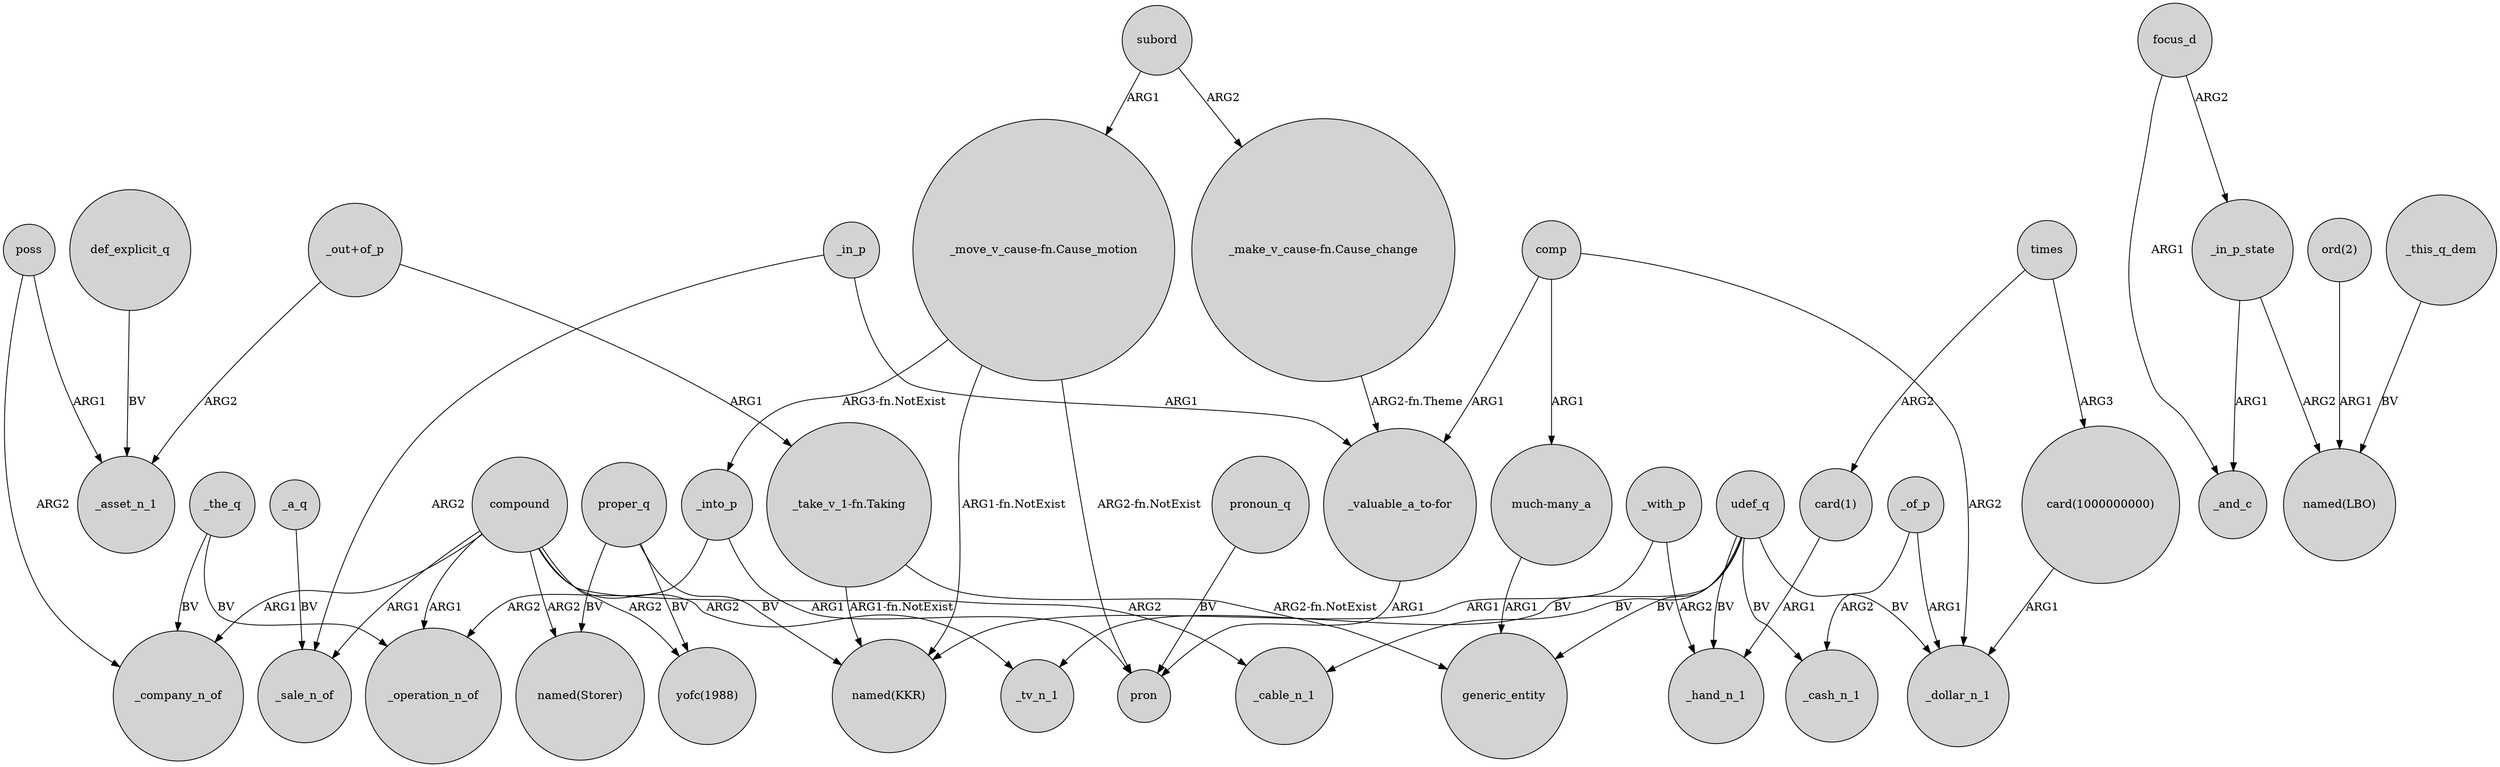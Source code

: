 digraph {
	node [shape=circle style=filled]
	_a_q -> _sale_n_of [label=BV]
	compound -> _operation_n_of [label=ARG1]
	def_explicit_q -> _asset_n_1 [label=BV]
	_in_p_state -> _and_c [label=ARG1]
	_this_q_dem -> "named(LBO)" [label=BV]
	_with_p -> _hand_n_1 [label=ARG2]
	udef_q -> generic_entity [label=BV]
	"_out+of_p" -> _asset_n_1 [label=ARG2]
	_the_q -> _operation_n_of [label=BV]
	"much-many_a" -> generic_entity [label=ARG1]
	_of_p -> _cash_n_1 [label=ARG2]
	udef_q -> _cash_n_1 [label=BV]
	compound -> _tv_n_1 [label=ARG2]
	_of_p -> _dollar_n_1 [label=ARG1]
	udef_q -> _tv_n_1 [label=BV]
	comp -> "_valuable_a_to-for" [label=ARG1]
	focus_d -> _in_p_state [label=ARG2]
	"_out+of_p" -> "_take_v_1-fn.Taking" [label=ARG1]
	proper_q -> "named(KKR)" [label=BV]
	"_take_v_1-fn.Taking" -> generic_entity [label="ARG2-fn.NotExist"]
	_in_p -> _sale_n_of [label=ARG2]
	subord -> "_move_v_cause-fn.Cause_motion" [label=ARG1]
	_in_p -> "_valuable_a_to-for" [label=ARG1]
	_the_q -> _company_n_of [label=BV]
	times -> "card(1000000000)" [label=ARG3]
	"_take_v_1-fn.Taking" -> "named(KKR)" [label="ARG1-fn.NotExist"]
	compound -> _company_n_of [label=ARG1]
	pronoun_q -> pron [label=BV]
	"_make_v_cause-fn.Cause_change" -> "_valuable_a_to-for" [label="ARG2-fn.Theme"]
	comp -> "much-many_a" [label=ARG1]
	"ord(2)" -> "named(LBO)" [label=ARG1]
	_with_p -> "named(KKR)" [label=ARG1]
	udef_q -> _hand_n_1 [label=BV]
	times -> "card(1)" [label=ARG2]
	proper_q -> "named(Storer)" [label=BV]
	proper_q -> "yofc(1988)" [label=BV]
	compound -> _cable_n_1 [label=ARG2]
	"_move_v_cause-fn.Cause_motion" -> "named(KKR)" [label="ARG1-fn.NotExist"]
	focus_d -> _and_c [label=ARG1]
	"_move_v_cause-fn.Cause_motion" -> pron [label="ARG2-fn.NotExist"]
	compound -> "named(Storer)" [label=ARG2]
	"card(1)" -> _hand_n_1 [label=ARG1]
	"_move_v_cause-fn.Cause_motion" -> _into_p [label="ARG3-fn.NotExist"]
	udef_q -> _cable_n_1 [label=BV]
	subord -> "_make_v_cause-fn.Cause_change" [label=ARG2]
	comp -> _dollar_n_1 [label=ARG2]
	poss -> _company_n_of [label=ARG2]
	_in_p_state -> "named(LBO)" [label=ARG2]
	poss -> _asset_n_1 [label=ARG1]
	"card(1000000000)" -> _dollar_n_1 [label=ARG1]
	"_valuable_a_to-for" -> pron [label=ARG1]
	compound -> "yofc(1988)" [label=ARG2]
	_into_p -> pron [label=ARG1]
	compound -> _sale_n_of [label=ARG1]
	udef_q -> _dollar_n_1 [label=BV]
	_into_p -> _operation_n_of [label=ARG2]
}
